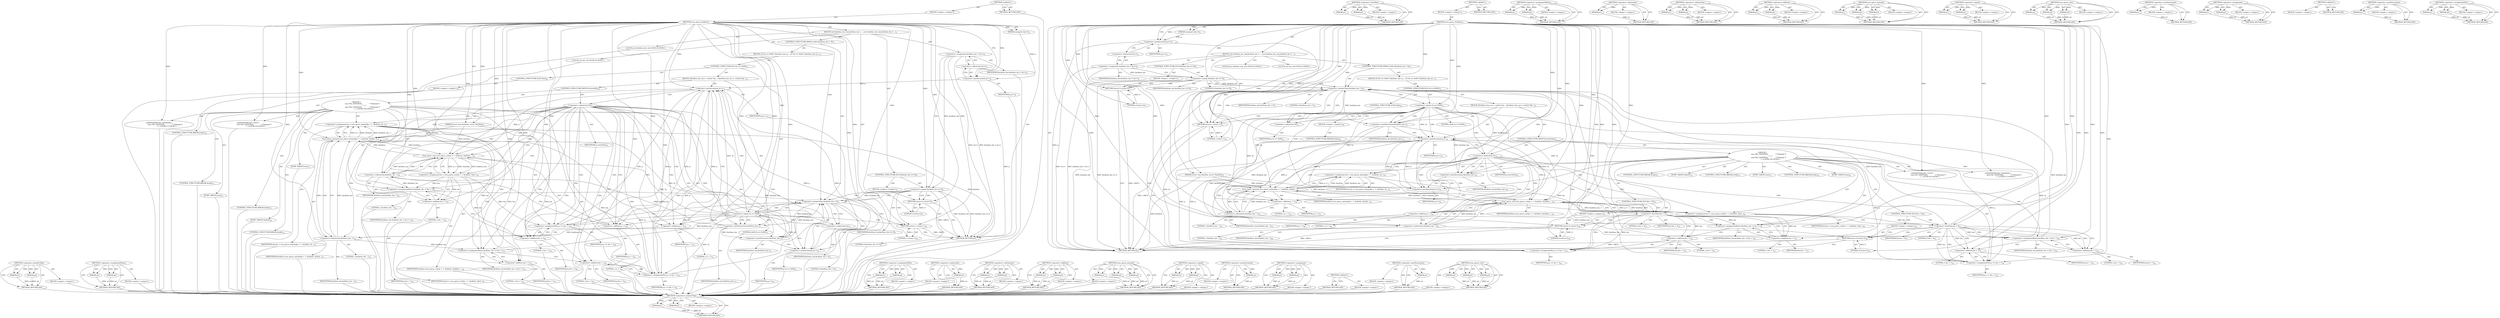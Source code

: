 digraph "&lt;operator&gt;.assignmentPlus" {
vulnerable_141 [label=<(METHOD,&lt;operator&gt;.greaterThan)>];
vulnerable_142 [label=<(PARAM,p1)>];
vulnerable_143 [label=<(PARAM,p2)>];
vulnerable_144 [label=<(BLOCK,&lt;empty&gt;,&lt;empty&gt;)>];
vulnerable_145 [label=<(METHOD_RETURN,ANY)>];
vulnerable_166 [label=<(METHOD,&lt;operator&gt;.assignmentMinus)>];
vulnerable_167 [label=<(PARAM,p1)>];
vulnerable_168 [label=<(PARAM,p2)>];
vulnerable_169 [label=<(BLOCK,&lt;empty&gt;,&lt;empty&gt;)>];
vulnerable_170 [label=<(METHOD_RETURN,ANY)>];
vulnerable_6 [label=<(METHOD,&lt;global&gt;)<SUB>1</SUB>>];
vulnerable_7 [label=<(BLOCK,&lt;empty&gt;,&lt;empty&gt;)<SUB>1</SUB>>];
vulnerable_8 [label=<(METHOD,rose_parse_facilities)<SUB>1</SUB>>];
vulnerable_9 [label=<(PARAM,unsigned char *p)<SUB>1</SUB>>];
vulnerable_10 [label=<(PARAM,struct rose_facilities_struct *facilities)<SUB>2</SUB>>];
vulnerable_11 [label=<(BLOCK,{
	int facilities_len, len;

	facilities_len = ...,{
	int facilities_len, len;

	facilities_len = ...)<SUB>3</SUB>>];
vulnerable_12 [label="<(LOCAL,int facilities_len: int)<SUB>4</SUB>>"];
vulnerable_13 [label="<(LOCAL,int len: int)<SUB>4</SUB>>"];
vulnerable_14 [label=<(&lt;operator&gt;.assignment,facilities_len = *p++)<SUB>6</SUB>>];
vulnerable_15 [label=<(IDENTIFIER,facilities_len,facilities_len = *p++)<SUB>6</SUB>>];
vulnerable_16 [label=<(&lt;operator&gt;.indirection,*p++)<SUB>6</SUB>>];
vulnerable_17 [label=<(&lt;operator&gt;.postIncrement,p++)<SUB>6</SUB>>];
vulnerable_18 [label=<(IDENTIFIER,p,p++)<SUB>6</SUB>>];
vulnerable_19 [label=<(CONTROL_STRUCTURE,IF,if (facilities_len == 0))<SUB>8</SUB>>];
vulnerable_20 [label=<(&lt;operator&gt;.equals,facilities_len == 0)<SUB>8</SUB>>];
vulnerable_21 [label=<(IDENTIFIER,facilities_len,facilities_len == 0)<SUB>8</SUB>>];
vulnerable_22 [label=<(LITERAL,0,facilities_len == 0)<SUB>8</SUB>>];
vulnerable_23 [label=<(BLOCK,&lt;empty&gt;,&lt;empty&gt;)<SUB>9</SUB>>];
vulnerable_24 [label=<(RETURN,return 0;,return 0;)<SUB>9</SUB>>];
vulnerable_25 [label=<(LITERAL,0,return 0;)<SUB>9</SUB>>];
vulnerable_26 [label=<(CONTROL_STRUCTURE,WHILE,while (facilities_len &gt; 0))<SUB>11</SUB>>];
vulnerable_27 [label=<(&lt;operator&gt;.greaterThan,facilities_len &gt; 0)<SUB>11</SUB>>];
vulnerable_28 [label=<(IDENTIFIER,facilities_len,facilities_len &gt; 0)<SUB>11</SUB>>];
vulnerable_29 [label=<(LITERAL,0,facilities_len &gt; 0)<SUB>11</SUB>>];
vulnerable_30 [label=<(BLOCK,{
		if (*p == 0x00) {
			facilities_len--;
			p...,{
		if (*p == 0x00) {
			facilities_len--;
			p...)<SUB>11</SUB>>];
vulnerable_31 [label=<(CONTROL_STRUCTURE,IF,if (*p == 0x00))<SUB>12</SUB>>];
vulnerable_32 [label=<(&lt;operator&gt;.equals,*p == 0x00)<SUB>12</SUB>>];
vulnerable_33 [label=<(&lt;operator&gt;.indirection,*p)<SUB>12</SUB>>];
vulnerable_34 [label=<(IDENTIFIER,p,*p == 0x00)<SUB>12</SUB>>];
vulnerable_35 [label=<(LITERAL,0x00,*p == 0x00)<SUB>12</SUB>>];
vulnerable_36 [label=<(BLOCK,{
			facilities_len--;
			p++;

 			switch (*p)...,{
			facilities_len--;
			p++;

 			switch (*p)...)<SUB>12</SUB>>];
vulnerable_37 [label=<(&lt;operator&gt;.postDecrement,facilities_len--)<SUB>13</SUB>>];
vulnerable_38 [label=<(IDENTIFIER,facilities_len,facilities_len--)<SUB>13</SUB>>];
vulnerable_39 [label=<(&lt;operator&gt;.postIncrement,p++)<SUB>14</SUB>>];
vulnerable_40 [label=<(IDENTIFIER,p,p++)<SUB>14</SUB>>];
vulnerable_41 [label=<(CONTROL_STRUCTURE,SWITCH,switch(*p))<SUB>16</SUB>>];
vulnerable_42 [label=<(&lt;operator&gt;.indirection,*p)<SUB>16</SUB>>];
vulnerable_43 [label=<(IDENTIFIER,p,switch(*p))<SUB>16</SUB>>];
vulnerable_44 [label="<(BLOCK,{
 			case FAC_NATIONAL:		/* National */
 				l...,{
 			case FAC_NATIONAL:		/* National */
 				l...)<SUB>16</SUB>>"];
vulnerable_45 [label=<(JUMP_TARGET,case)<SUB>17</SUB>>];
vulnerable_46 [label="<(IDENTIFIER,FAC_NATIONAL,{
 			case FAC_NATIONAL:		/* National */
 				l...)<SUB>17</SUB>>"];
vulnerable_47 [label=<(&lt;operator&gt;.assignment,len = rose_parse_national(p + 1, facilities, fa...)<SUB>18</SUB>>];
vulnerable_48 [label=<(IDENTIFIER,len,len = rose_parse_national(p + 1, facilities, fa...)<SUB>18</SUB>>];
vulnerable_49 [label=<(rose_parse_national,rose_parse_national(p + 1, facilities, faciliti...)<SUB>18</SUB>>];
vulnerable_50 [label=<(&lt;operator&gt;.addition,p + 1)<SUB>18</SUB>>];
vulnerable_51 [label=<(IDENTIFIER,p,p + 1)<SUB>18</SUB>>];
vulnerable_52 [label=<(LITERAL,1,p + 1)<SUB>18</SUB>>];
vulnerable_53 [label=<(IDENTIFIER,facilities,rose_parse_national(p + 1, facilities, faciliti...)<SUB>18</SUB>>];
vulnerable_54 [label=<(&lt;operator&gt;.subtraction,facilities_len - 1)<SUB>18</SUB>>];
vulnerable_55 [label=<(IDENTIFIER,facilities_len,facilities_len - 1)<SUB>18</SUB>>];
vulnerable_56 [label=<(LITERAL,1,facilities_len - 1)<SUB>18</SUB>>];
vulnerable_57 [label=<(&lt;operator&gt;.assignmentMinus,facilities_len -= len + 1)<SUB>19</SUB>>];
vulnerable_58 [label=<(IDENTIFIER,facilities_len,facilities_len -= len + 1)<SUB>19</SUB>>];
vulnerable_59 [label=<(&lt;operator&gt;.addition,len + 1)<SUB>19</SUB>>];
vulnerable_60 [label=<(IDENTIFIER,len,len + 1)<SUB>19</SUB>>];
vulnerable_61 [label=<(LITERAL,1,len + 1)<SUB>19</SUB>>];
vulnerable_62 [label=<(&lt;operator&gt;.assignmentPlus,p += len + 1)<SUB>20</SUB>>];
vulnerable_63 [label=<(IDENTIFIER,p,p += len + 1)<SUB>20</SUB>>];
vulnerable_64 [label=<(&lt;operator&gt;.addition,len + 1)<SUB>20</SUB>>];
vulnerable_65 [label=<(IDENTIFIER,len,len + 1)<SUB>20</SUB>>];
vulnerable_66 [label=<(LITERAL,1,len + 1)<SUB>20</SUB>>];
vulnerable_67 [label=<(CONTROL_STRUCTURE,BREAK,break;)<SUB>21</SUB>>];
vulnerable_68 [label=<(JUMP_TARGET,case)<SUB>23</SUB>>];
vulnerable_69 [label="<(IDENTIFIER,FAC_CCITT,{
 			case FAC_NATIONAL:		/* National */
 				l...)<SUB>23</SUB>>"];
vulnerable_70 [label=<(&lt;operator&gt;.assignment,len = rose_parse_ccitt(p + 1, facilities, facil...)<SUB>24</SUB>>];
vulnerable_71 [label=<(IDENTIFIER,len,len = rose_parse_ccitt(p + 1, facilities, facil...)<SUB>24</SUB>>];
vulnerable_72 [label=<(rose_parse_ccitt,rose_parse_ccitt(p + 1, facilities, facilities_...)<SUB>24</SUB>>];
vulnerable_73 [label=<(&lt;operator&gt;.addition,p + 1)<SUB>24</SUB>>];
vulnerable_74 [label=<(IDENTIFIER,p,p + 1)<SUB>24</SUB>>];
vulnerable_75 [label=<(LITERAL,1,p + 1)<SUB>24</SUB>>];
vulnerable_76 [label=<(IDENTIFIER,facilities,rose_parse_ccitt(p + 1, facilities, facilities_...)<SUB>24</SUB>>];
vulnerable_77 [label=<(&lt;operator&gt;.subtraction,facilities_len - 1)<SUB>24</SUB>>];
vulnerable_78 [label=<(IDENTIFIER,facilities_len,facilities_len - 1)<SUB>24</SUB>>];
vulnerable_79 [label=<(LITERAL,1,facilities_len - 1)<SUB>24</SUB>>];
vulnerable_80 [label=<(&lt;operator&gt;.assignmentMinus,facilities_len -= len + 1)<SUB>25</SUB>>];
vulnerable_81 [label=<(IDENTIFIER,facilities_len,facilities_len -= len + 1)<SUB>25</SUB>>];
vulnerable_82 [label=<(&lt;operator&gt;.addition,len + 1)<SUB>25</SUB>>];
vulnerable_83 [label=<(IDENTIFIER,len,len + 1)<SUB>25</SUB>>];
vulnerable_84 [label=<(LITERAL,1,len + 1)<SUB>25</SUB>>];
vulnerable_85 [label=<(&lt;operator&gt;.assignmentPlus,p += len + 1)<SUB>26</SUB>>];
vulnerable_86 [label=<(IDENTIFIER,p,p += len + 1)<SUB>26</SUB>>];
vulnerable_87 [label=<(&lt;operator&gt;.addition,len + 1)<SUB>26</SUB>>];
vulnerable_88 [label=<(IDENTIFIER,len,len + 1)<SUB>26</SUB>>];
vulnerable_89 [label=<(LITERAL,1,len + 1)<SUB>26</SUB>>];
vulnerable_90 [label=<(CONTROL_STRUCTURE,BREAK,break;)<SUB>27</SUB>>];
vulnerable_91 [label=<(JUMP_TARGET,default)<SUB>29</SUB>>];
vulnerable_92 [label=<(&lt;operator&gt;.postDecrement,facilities_len--)<SUB>31</SUB>>];
vulnerable_93 [label=<(IDENTIFIER,facilities_len,facilities_len--)<SUB>31</SUB>>];
vulnerable_94 [label=<(&lt;operator&gt;.postIncrement,p++)<SUB>32</SUB>>];
vulnerable_95 [label=<(IDENTIFIER,p,p++)<SUB>32</SUB>>];
vulnerable_96 [label=<(CONTROL_STRUCTURE,BREAK,break;)<SUB>33</SUB>>];
vulnerable_97 [label=<(CONTROL_STRUCTURE,ELSE,else)<SUB>36</SUB>>];
vulnerable_98 [label=<(BLOCK,&lt;empty&gt;,&lt;empty&gt;)<SUB>36</SUB>>];
vulnerable_99 [label=<(CONTROL_STRUCTURE,BREAK,break;)<SUB>36</SUB>>];
vulnerable_100 [label=<(RETURN,return 1;,return 1;)<SUB>39</SUB>>];
vulnerable_101 [label=<(LITERAL,1,return 1;)<SUB>39</SUB>>];
vulnerable_102 [label=<(METHOD_RETURN,int)<SUB>1</SUB>>];
vulnerable_104 [label=<(METHOD_RETURN,ANY)<SUB>1</SUB>>];
vulnerable_171 [label=<(METHOD,&lt;operator&gt;.assignmentPlus)>];
vulnerable_172 [label=<(PARAM,p1)>];
vulnerable_173 [label=<(PARAM,p2)>];
vulnerable_174 [label=<(BLOCK,&lt;empty&gt;,&lt;empty&gt;)>];
vulnerable_175 [label=<(METHOD_RETURN,ANY)>];
vulnerable_128 [label=<(METHOD,&lt;operator&gt;.indirection)>];
vulnerable_129 [label=<(PARAM,p1)>];
vulnerable_130 [label=<(BLOCK,&lt;empty&gt;,&lt;empty&gt;)>];
vulnerable_131 [label=<(METHOD_RETURN,ANY)>];
vulnerable_161 [label=<(METHOD,&lt;operator&gt;.subtraction)>];
vulnerable_162 [label=<(PARAM,p1)>];
vulnerable_163 [label=<(PARAM,p2)>];
vulnerable_164 [label=<(BLOCK,&lt;empty&gt;,&lt;empty&gt;)>];
vulnerable_165 [label=<(METHOD_RETURN,ANY)>];
vulnerable_156 [label=<(METHOD,&lt;operator&gt;.addition)>];
vulnerable_157 [label=<(PARAM,p1)>];
vulnerable_158 [label=<(PARAM,p2)>];
vulnerable_159 [label=<(BLOCK,&lt;empty&gt;,&lt;empty&gt;)>];
vulnerable_160 [label=<(METHOD_RETURN,ANY)>];
vulnerable_150 [label=<(METHOD,rose_parse_national)>];
vulnerable_151 [label=<(PARAM,p1)>];
vulnerable_152 [label=<(PARAM,p2)>];
vulnerable_153 [label=<(PARAM,p3)>];
vulnerable_154 [label=<(BLOCK,&lt;empty&gt;,&lt;empty&gt;)>];
vulnerable_155 [label=<(METHOD_RETURN,ANY)>];
vulnerable_136 [label=<(METHOD,&lt;operator&gt;.equals)>];
vulnerable_137 [label=<(PARAM,p1)>];
vulnerable_138 [label=<(PARAM,p2)>];
vulnerable_139 [label=<(BLOCK,&lt;empty&gt;,&lt;empty&gt;)>];
vulnerable_140 [label=<(METHOD_RETURN,ANY)>];
vulnerable_132 [label=<(METHOD,&lt;operator&gt;.postIncrement)>];
vulnerable_133 [label=<(PARAM,p1)>];
vulnerable_134 [label=<(BLOCK,&lt;empty&gt;,&lt;empty&gt;)>];
vulnerable_135 [label=<(METHOD_RETURN,ANY)>];
vulnerable_123 [label=<(METHOD,&lt;operator&gt;.assignment)>];
vulnerable_124 [label=<(PARAM,p1)>];
vulnerable_125 [label=<(PARAM,p2)>];
vulnerable_126 [label=<(BLOCK,&lt;empty&gt;,&lt;empty&gt;)>];
vulnerable_127 [label=<(METHOD_RETURN,ANY)>];
vulnerable_117 [label=<(METHOD,&lt;global&gt;)<SUB>1</SUB>>];
vulnerable_118 [label=<(BLOCK,&lt;empty&gt;,&lt;empty&gt;)>];
vulnerable_119 [label=<(METHOD_RETURN,ANY)>];
vulnerable_146 [label=<(METHOD,&lt;operator&gt;.postDecrement)>];
vulnerable_147 [label=<(PARAM,p1)>];
vulnerable_148 [label=<(BLOCK,&lt;empty&gt;,&lt;empty&gt;)>];
vulnerable_149 [label=<(METHOD_RETURN,ANY)>];
vulnerable_176 [label=<(METHOD,rose_parse_ccitt)>];
vulnerable_177 [label=<(PARAM,p1)>];
vulnerable_178 [label=<(PARAM,p2)>];
vulnerable_179 [label=<(PARAM,p3)>];
vulnerable_180 [label=<(BLOCK,&lt;empty&gt;,&lt;empty&gt;)>];
vulnerable_181 [label=<(METHOD_RETURN,ANY)>];
fixed_155 [label=<(METHOD,&lt;operator&gt;.greaterThan)>];
fixed_156 [label=<(PARAM,p1)>];
fixed_157 [label=<(PARAM,p2)>];
fixed_158 [label=<(BLOCK,&lt;empty&gt;,&lt;empty&gt;)>];
fixed_159 [label=<(METHOD_RETURN,ANY)>];
fixed_180 [label=<(METHOD,&lt;operator&gt;.lessThan)>];
fixed_181 [label=<(PARAM,p1)>];
fixed_182 [label=<(PARAM,p2)>];
fixed_183 [label=<(BLOCK,&lt;empty&gt;,&lt;empty&gt;)>];
fixed_184 [label=<(METHOD_RETURN,ANY)>];
fixed_6 [label=<(METHOD,&lt;global&gt;)<SUB>1</SUB>>];
fixed_7 [label=<(BLOCK,&lt;empty&gt;,&lt;empty&gt;)<SUB>1</SUB>>];
fixed_8 [label=<(METHOD,rose_parse_facilities)<SUB>1</SUB>>];
fixed_9 [label=<(PARAM,unsigned char *p)<SUB>1</SUB>>];
fixed_10 [label=<(PARAM,struct rose_facilities_struct *facilities)<SUB>2</SUB>>];
fixed_11 [label=<(BLOCK,{
	int facilities_len, len;

	facilities_len = ...,{
	int facilities_len, len;

	facilities_len = ...)<SUB>3</SUB>>];
fixed_12 [label="<(LOCAL,int facilities_len: int)<SUB>4</SUB>>"];
fixed_13 [label="<(LOCAL,int len: int)<SUB>4</SUB>>"];
fixed_14 [label=<(&lt;operator&gt;.assignment,facilities_len = *p++)<SUB>6</SUB>>];
fixed_15 [label=<(IDENTIFIER,facilities_len,facilities_len = *p++)<SUB>6</SUB>>];
fixed_16 [label=<(&lt;operator&gt;.indirection,*p++)<SUB>6</SUB>>];
fixed_17 [label=<(&lt;operator&gt;.postIncrement,p++)<SUB>6</SUB>>];
fixed_18 [label=<(IDENTIFIER,p,p++)<SUB>6</SUB>>];
fixed_19 [label=<(CONTROL_STRUCTURE,IF,if (facilities_len == 0))<SUB>8</SUB>>];
fixed_20 [label=<(&lt;operator&gt;.equals,facilities_len == 0)<SUB>8</SUB>>];
fixed_21 [label=<(IDENTIFIER,facilities_len,facilities_len == 0)<SUB>8</SUB>>];
fixed_22 [label=<(LITERAL,0,facilities_len == 0)<SUB>8</SUB>>];
fixed_23 [label=<(BLOCK,&lt;empty&gt;,&lt;empty&gt;)<SUB>9</SUB>>];
fixed_24 [label=<(RETURN,return 0;,return 0;)<SUB>9</SUB>>];
fixed_25 [label=<(LITERAL,0,return 0;)<SUB>9</SUB>>];
fixed_26 [label=<(CONTROL_STRUCTURE,WHILE,while (facilities_len &gt; 0))<SUB>11</SUB>>];
fixed_27 [label=<(&lt;operator&gt;.greaterThan,facilities_len &gt; 0)<SUB>11</SUB>>];
fixed_28 [label=<(IDENTIFIER,facilities_len,facilities_len &gt; 0)<SUB>11</SUB>>];
fixed_29 [label=<(LITERAL,0,facilities_len &gt; 0)<SUB>11</SUB>>];
fixed_30 [label=<(BLOCK,{
		if (*p == 0x00) {
			facilities_len--;
			p...,{
		if (*p == 0x00) {
			facilities_len--;
			p...)<SUB>11</SUB>>];
fixed_31 [label=<(CONTROL_STRUCTURE,IF,if (*p == 0x00))<SUB>12</SUB>>];
fixed_32 [label=<(&lt;operator&gt;.equals,*p == 0x00)<SUB>12</SUB>>];
fixed_33 [label=<(&lt;operator&gt;.indirection,*p)<SUB>12</SUB>>];
fixed_34 [label=<(IDENTIFIER,p,*p == 0x00)<SUB>12</SUB>>];
fixed_35 [label=<(LITERAL,0x00,*p == 0x00)<SUB>12</SUB>>];
fixed_36 [label=<(BLOCK,{
			facilities_len--;
			p++;

 			switch (*p)...,{
			facilities_len--;
			p++;

 			switch (*p)...)<SUB>12</SUB>>];
fixed_37 [label=<(&lt;operator&gt;.postDecrement,facilities_len--)<SUB>13</SUB>>];
fixed_38 [label=<(IDENTIFIER,facilities_len,facilities_len--)<SUB>13</SUB>>];
fixed_39 [label=<(&lt;operator&gt;.postIncrement,p++)<SUB>14</SUB>>];
fixed_40 [label=<(IDENTIFIER,p,p++)<SUB>14</SUB>>];
fixed_41 [label=<(CONTROL_STRUCTURE,SWITCH,switch(*p))<SUB>16</SUB>>];
fixed_42 [label=<(&lt;operator&gt;.indirection,*p)<SUB>16</SUB>>];
fixed_43 [label=<(IDENTIFIER,p,switch(*p))<SUB>16</SUB>>];
fixed_44 [label="<(BLOCK,{
 			case FAC_NATIONAL:		/* National */
 				l...,{
 			case FAC_NATIONAL:		/* National */
 				l...)<SUB>16</SUB>>"];
fixed_45 [label=<(JUMP_TARGET,case)<SUB>17</SUB>>];
fixed_46 [label="<(IDENTIFIER,FAC_NATIONAL,{
 			case FAC_NATIONAL:		/* National */
 				l...)<SUB>17</SUB>>"];
fixed_47 [label=<(&lt;operator&gt;.assignment,len = rose_parse_national(p + 1, facilities, fa...)<SUB>18</SUB>>];
fixed_48 [label=<(IDENTIFIER,len,len = rose_parse_national(p + 1, facilities, fa...)<SUB>18</SUB>>];
fixed_49 [label=<(rose_parse_national,rose_parse_national(p + 1, facilities, faciliti...)<SUB>18</SUB>>];
fixed_50 [label=<(&lt;operator&gt;.addition,p + 1)<SUB>18</SUB>>];
fixed_51 [label=<(IDENTIFIER,p,p + 1)<SUB>18</SUB>>];
fixed_52 [label=<(LITERAL,1,p + 1)<SUB>18</SUB>>];
fixed_53 [label=<(IDENTIFIER,facilities,rose_parse_national(p + 1, facilities, faciliti...)<SUB>18</SUB>>];
fixed_54 [label=<(&lt;operator&gt;.subtraction,facilities_len - 1)<SUB>18</SUB>>];
fixed_55 [label=<(IDENTIFIER,facilities_len,facilities_len - 1)<SUB>18</SUB>>];
fixed_56 [label=<(LITERAL,1,facilities_len - 1)<SUB>18</SUB>>];
fixed_57 [label=<(CONTROL_STRUCTURE,IF,if (len &lt; 0))<SUB>19</SUB>>];
fixed_58 [label=<(&lt;operator&gt;.lessThan,len &lt; 0)<SUB>19</SUB>>];
fixed_59 [label=<(IDENTIFIER,len,len &lt; 0)<SUB>19</SUB>>];
fixed_60 [label=<(LITERAL,0,len &lt; 0)<SUB>19</SUB>>];
fixed_61 [label=<(BLOCK,&lt;empty&gt;,&lt;empty&gt;)<SUB>20</SUB>>];
fixed_62 [label=<(RETURN,return 0;,return 0;)<SUB>20</SUB>>];
fixed_63 [label=<(LITERAL,0,return 0;)<SUB>20</SUB>>];
fixed_64 [label=<(&lt;operator&gt;.assignmentMinus,facilities_len -= len + 1)<SUB>21</SUB>>];
fixed_65 [label=<(IDENTIFIER,facilities_len,facilities_len -= len + 1)<SUB>21</SUB>>];
fixed_66 [label=<(&lt;operator&gt;.addition,len + 1)<SUB>21</SUB>>];
fixed_67 [label=<(IDENTIFIER,len,len + 1)<SUB>21</SUB>>];
fixed_68 [label=<(LITERAL,1,len + 1)<SUB>21</SUB>>];
fixed_69 [label=<(&lt;operator&gt;.assignmentPlus,p += len + 1)<SUB>22</SUB>>];
fixed_70 [label=<(IDENTIFIER,p,p += len + 1)<SUB>22</SUB>>];
fixed_71 [label=<(&lt;operator&gt;.addition,len + 1)<SUB>22</SUB>>];
fixed_72 [label=<(IDENTIFIER,len,len + 1)<SUB>22</SUB>>];
fixed_73 [label=<(LITERAL,1,len + 1)<SUB>22</SUB>>];
fixed_74 [label=<(CONTROL_STRUCTURE,BREAK,break;)<SUB>23</SUB>>];
fixed_75 [label=<(JUMP_TARGET,case)<SUB>25</SUB>>];
fixed_76 [label="<(IDENTIFIER,FAC_CCITT,{
 			case FAC_NATIONAL:		/* National */
 				l...)<SUB>25</SUB>>"];
fixed_77 [label=<(&lt;operator&gt;.assignment,len = rose_parse_ccitt(p + 1, facilities, facil...)<SUB>26</SUB>>];
fixed_78 [label=<(IDENTIFIER,len,len = rose_parse_ccitt(p + 1, facilities, facil...)<SUB>26</SUB>>];
fixed_79 [label=<(rose_parse_ccitt,rose_parse_ccitt(p + 1, facilities, facilities_...)<SUB>26</SUB>>];
fixed_80 [label=<(&lt;operator&gt;.addition,p + 1)<SUB>26</SUB>>];
fixed_81 [label=<(IDENTIFIER,p,p + 1)<SUB>26</SUB>>];
fixed_82 [label=<(LITERAL,1,p + 1)<SUB>26</SUB>>];
fixed_83 [label=<(IDENTIFIER,facilities,rose_parse_ccitt(p + 1, facilities, facilities_...)<SUB>26</SUB>>];
fixed_84 [label=<(&lt;operator&gt;.subtraction,facilities_len - 1)<SUB>26</SUB>>];
fixed_85 [label=<(IDENTIFIER,facilities_len,facilities_len - 1)<SUB>26</SUB>>];
fixed_86 [label=<(LITERAL,1,facilities_len - 1)<SUB>26</SUB>>];
fixed_87 [label=<(CONTROL_STRUCTURE,IF,if (len &lt; 0))<SUB>27</SUB>>];
fixed_88 [label=<(&lt;operator&gt;.lessThan,len &lt; 0)<SUB>27</SUB>>];
fixed_89 [label=<(IDENTIFIER,len,len &lt; 0)<SUB>27</SUB>>];
fixed_90 [label=<(LITERAL,0,len &lt; 0)<SUB>27</SUB>>];
fixed_91 [label=<(BLOCK,&lt;empty&gt;,&lt;empty&gt;)<SUB>28</SUB>>];
fixed_92 [label=<(RETURN,return 0;,return 0;)<SUB>28</SUB>>];
fixed_93 [label=<(LITERAL,0,return 0;)<SUB>28</SUB>>];
fixed_94 [label=<(&lt;operator&gt;.assignmentMinus,facilities_len -= len + 1)<SUB>29</SUB>>];
fixed_95 [label=<(IDENTIFIER,facilities_len,facilities_len -= len + 1)<SUB>29</SUB>>];
fixed_96 [label=<(&lt;operator&gt;.addition,len + 1)<SUB>29</SUB>>];
fixed_97 [label=<(IDENTIFIER,len,len + 1)<SUB>29</SUB>>];
fixed_98 [label=<(LITERAL,1,len + 1)<SUB>29</SUB>>];
fixed_99 [label=<(&lt;operator&gt;.assignmentPlus,p += len + 1)<SUB>30</SUB>>];
fixed_100 [label=<(IDENTIFIER,p,p += len + 1)<SUB>30</SUB>>];
fixed_101 [label=<(&lt;operator&gt;.addition,len + 1)<SUB>30</SUB>>];
fixed_102 [label=<(IDENTIFIER,len,len + 1)<SUB>30</SUB>>];
fixed_103 [label=<(LITERAL,1,len + 1)<SUB>30</SUB>>];
fixed_104 [label=<(CONTROL_STRUCTURE,BREAK,break;)<SUB>31</SUB>>];
fixed_105 [label=<(JUMP_TARGET,default)<SUB>33</SUB>>];
fixed_106 [label=<(&lt;operator&gt;.postDecrement,facilities_len--)<SUB>35</SUB>>];
fixed_107 [label=<(IDENTIFIER,facilities_len,facilities_len--)<SUB>35</SUB>>];
fixed_108 [label=<(&lt;operator&gt;.postIncrement,p++)<SUB>36</SUB>>];
fixed_109 [label=<(IDENTIFIER,p,p++)<SUB>36</SUB>>];
fixed_110 [label=<(CONTROL_STRUCTURE,BREAK,break;)<SUB>37</SUB>>];
fixed_111 [label=<(CONTROL_STRUCTURE,ELSE,else)<SUB>40</SUB>>];
fixed_112 [label=<(BLOCK,&lt;empty&gt;,&lt;empty&gt;)<SUB>40</SUB>>];
fixed_113 [label=<(CONTROL_STRUCTURE,BREAK,break;)<SUB>40</SUB>>];
fixed_114 [label=<(RETURN,return 1;,return 1;)<SUB>43</SUB>>];
fixed_115 [label=<(LITERAL,1,return 1;)<SUB>43</SUB>>];
fixed_116 [label=<(METHOD_RETURN,int)<SUB>1</SUB>>];
fixed_118 [label=<(METHOD_RETURN,ANY)<SUB>1</SUB>>];
fixed_185 [label=<(METHOD,&lt;operator&gt;.assignmentMinus)>];
fixed_186 [label=<(PARAM,p1)>];
fixed_187 [label=<(PARAM,p2)>];
fixed_188 [label=<(BLOCK,&lt;empty&gt;,&lt;empty&gt;)>];
fixed_189 [label=<(METHOD_RETURN,ANY)>];
fixed_142 [label=<(METHOD,&lt;operator&gt;.indirection)>];
fixed_143 [label=<(PARAM,p1)>];
fixed_144 [label=<(BLOCK,&lt;empty&gt;,&lt;empty&gt;)>];
fixed_145 [label=<(METHOD_RETURN,ANY)>];
fixed_175 [label=<(METHOD,&lt;operator&gt;.subtraction)>];
fixed_176 [label=<(PARAM,p1)>];
fixed_177 [label=<(PARAM,p2)>];
fixed_178 [label=<(BLOCK,&lt;empty&gt;,&lt;empty&gt;)>];
fixed_179 [label=<(METHOD_RETURN,ANY)>];
fixed_170 [label=<(METHOD,&lt;operator&gt;.addition)>];
fixed_171 [label=<(PARAM,p1)>];
fixed_172 [label=<(PARAM,p2)>];
fixed_173 [label=<(BLOCK,&lt;empty&gt;,&lt;empty&gt;)>];
fixed_174 [label=<(METHOD_RETURN,ANY)>];
fixed_164 [label=<(METHOD,rose_parse_national)>];
fixed_165 [label=<(PARAM,p1)>];
fixed_166 [label=<(PARAM,p2)>];
fixed_167 [label=<(PARAM,p3)>];
fixed_168 [label=<(BLOCK,&lt;empty&gt;,&lt;empty&gt;)>];
fixed_169 [label=<(METHOD_RETURN,ANY)>];
fixed_150 [label=<(METHOD,&lt;operator&gt;.equals)>];
fixed_151 [label=<(PARAM,p1)>];
fixed_152 [label=<(PARAM,p2)>];
fixed_153 [label=<(BLOCK,&lt;empty&gt;,&lt;empty&gt;)>];
fixed_154 [label=<(METHOD_RETURN,ANY)>];
fixed_195 [label=<(METHOD,rose_parse_ccitt)>];
fixed_196 [label=<(PARAM,p1)>];
fixed_197 [label=<(PARAM,p2)>];
fixed_198 [label=<(PARAM,p3)>];
fixed_199 [label=<(BLOCK,&lt;empty&gt;,&lt;empty&gt;)>];
fixed_200 [label=<(METHOD_RETURN,ANY)>];
fixed_146 [label=<(METHOD,&lt;operator&gt;.postIncrement)>];
fixed_147 [label=<(PARAM,p1)>];
fixed_148 [label=<(BLOCK,&lt;empty&gt;,&lt;empty&gt;)>];
fixed_149 [label=<(METHOD_RETURN,ANY)>];
fixed_137 [label=<(METHOD,&lt;operator&gt;.assignment)>];
fixed_138 [label=<(PARAM,p1)>];
fixed_139 [label=<(PARAM,p2)>];
fixed_140 [label=<(BLOCK,&lt;empty&gt;,&lt;empty&gt;)>];
fixed_141 [label=<(METHOD_RETURN,ANY)>];
fixed_131 [label=<(METHOD,&lt;global&gt;)<SUB>1</SUB>>];
fixed_132 [label=<(BLOCK,&lt;empty&gt;,&lt;empty&gt;)>];
fixed_133 [label=<(METHOD_RETURN,ANY)>];
fixed_160 [label=<(METHOD,&lt;operator&gt;.postDecrement)>];
fixed_161 [label=<(PARAM,p1)>];
fixed_162 [label=<(BLOCK,&lt;empty&gt;,&lt;empty&gt;)>];
fixed_163 [label=<(METHOD_RETURN,ANY)>];
fixed_190 [label=<(METHOD,&lt;operator&gt;.assignmentPlus)>];
fixed_191 [label=<(PARAM,p1)>];
fixed_192 [label=<(PARAM,p2)>];
fixed_193 [label=<(BLOCK,&lt;empty&gt;,&lt;empty&gt;)>];
fixed_194 [label=<(METHOD_RETURN,ANY)>];
vulnerable_141 -> vulnerable_142  [key=0, label="AST: "];
vulnerable_141 -> vulnerable_142  [key=1, label="DDG: "];
vulnerable_141 -> vulnerable_144  [key=0, label="AST: "];
vulnerable_141 -> vulnerable_143  [key=0, label="AST: "];
vulnerable_141 -> vulnerable_143  [key=1, label="DDG: "];
vulnerable_141 -> vulnerable_145  [key=0, label="AST: "];
vulnerable_141 -> vulnerable_145  [key=1, label="CFG: "];
vulnerable_142 -> vulnerable_145  [key=0, label="DDG: p1"];
vulnerable_143 -> vulnerable_145  [key=0, label="DDG: p2"];
vulnerable_144 -> fixed_155  [key=0];
vulnerable_145 -> fixed_155  [key=0];
vulnerable_166 -> vulnerable_167  [key=0, label="AST: "];
vulnerable_166 -> vulnerable_167  [key=1, label="DDG: "];
vulnerable_166 -> vulnerable_169  [key=0, label="AST: "];
vulnerable_166 -> vulnerable_168  [key=0, label="AST: "];
vulnerable_166 -> vulnerable_168  [key=1, label="DDG: "];
vulnerable_166 -> vulnerable_170  [key=0, label="AST: "];
vulnerable_166 -> vulnerable_170  [key=1, label="CFG: "];
vulnerable_167 -> vulnerable_170  [key=0, label="DDG: p1"];
vulnerable_168 -> vulnerable_170  [key=0, label="DDG: p2"];
vulnerable_169 -> fixed_155  [key=0];
vulnerable_170 -> fixed_155  [key=0];
vulnerable_6 -> vulnerable_7  [key=0, label="AST: "];
vulnerable_6 -> vulnerable_104  [key=0, label="AST: "];
vulnerable_6 -> vulnerable_104  [key=1, label="CFG: "];
vulnerable_7 -> vulnerable_8  [key=0, label="AST: "];
vulnerable_8 -> vulnerable_9  [key=0, label="AST: "];
vulnerable_8 -> vulnerable_9  [key=1, label="DDG: "];
vulnerable_8 -> vulnerable_10  [key=0, label="AST: "];
vulnerable_8 -> vulnerable_10  [key=1, label="DDG: "];
vulnerable_8 -> vulnerable_11  [key=0, label="AST: "];
vulnerable_8 -> vulnerable_102  [key=0, label="AST: "];
vulnerable_8 -> vulnerable_17  [key=0, label="CFG: "];
vulnerable_8 -> vulnerable_17  [key=1, label="DDG: "];
vulnerable_8 -> vulnerable_100  [key=0, label="DDG: "];
vulnerable_8 -> vulnerable_101  [key=0, label="DDG: "];
vulnerable_8 -> vulnerable_20  [key=0, label="DDG: "];
vulnerable_8 -> vulnerable_24  [key=0, label="DDG: "];
vulnerable_8 -> vulnerable_27  [key=0, label="DDG: "];
vulnerable_8 -> vulnerable_25  [key=0, label="DDG: "];
vulnerable_8 -> vulnerable_32  [key=0, label="DDG: "];
vulnerable_8 -> vulnerable_37  [key=0, label="DDG: "];
vulnerable_8 -> vulnerable_39  [key=0, label="DDG: "];
vulnerable_8 -> vulnerable_46  [key=0, label="DDG: "];
vulnerable_8 -> vulnerable_57  [key=0, label="DDG: "];
vulnerable_8 -> vulnerable_62  [key=0, label="DDG: "];
vulnerable_8 -> vulnerable_69  [key=0, label="DDG: "];
vulnerable_8 -> vulnerable_80  [key=0, label="DDG: "];
vulnerable_8 -> vulnerable_85  [key=0, label="DDG: "];
vulnerable_8 -> vulnerable_92  [key=0, label="DDG: "];
vulnerable_8 -> vulnerable_94  [key=0, label="DDG: "];
vulnerable_8 -> vulnerable_49  [key=0, label="DDG: "];
vulnerable_8 -> vulnerable_59  [key=0, label="DDG: "];
vulnerable_8 -> vulnerable_64  [key=0, label="DDG: "];
vulnerable_8 -> vulnerable_72  [key=0, label="DDG: "];
vulnerable_8 -> vulnerable_82  [key=0, label="DDG: "];
vulnerable_8 -> vulnerable_87  [key=0, label="DDG: "];
vulnerable_8 -> vulnerable_50  [key=0, label="DDG: "];
vulnerable_8 -> vulnerable_54  [key=0, label="DDG: "];
vulnerable_8 -> vulnerable_73  [key=0, label="DDG: "];
vulnerable_8 -> vulnerable_77  [key=0, label="DDG: "];
vulnerable_9 -> vulnerable_17  [key=0, label="DDG: p"];
vulnerable_10 -> vulnerable_102  [key=0, label="DDG: facilities"];
vulnerable_10 -> vulnerable_49  [key=0, label="DDG: facilities"];
vulnerable_10 -> vulnerable_72  [key=0, label="DDG: facilities"];
vulnerable_11 -> vulnerable_12  [key=0, label="AST: "];
vulnerable_11 -> vulnerable_13  [key=0, label="AST: "];
vulnerable_11 -> vulnerable_14  [key=0, label="AST: "];
vulnerable_11 -> vulnerable_19  [key=0, label="AST: "];
vulnerable_11 -> vulnerable_26  [key=0, label="AST: "];
vulnerable_11 -> vulnerable_100  [key=0, label="AST: "];
vulnerable_12 -> fixed_155  [key=0];
vulnerable_13 -> fixed_155  [key=0];
vulnerable_14 -> vulnerable_15  [key=0, label="AST: "];
vulnerable_14 -> vulnerable_16  [key=0, label="AST: "];
vulnerable_14 -> vulnerable_20  [key=0, label="CFG: "];
vulnerable_14 -> vulnerable_20  [key=1, label="DDG: facilities_len"];
vulnerable_14 -> vulnerable_102  [key=0, label="DDG: *p++"];
vulnerable_14 -> vulnerable_102  [key=1, label="DDG: facilities_len = *p++"];
vulnerable_15 -> fixed_155  [key=0];
vulnerable_16 -> vulnerable_17  [key=0, label="AST: "];
vulnerable_16 -> vulnerable_14  [key=0, label="CFG: "];
vulnerable_17 -> vulnerable_18  [key=0, label="AST: "];
vulnerable_17 -> vulnerable_16  [key=0, label="CFG: "];
vulnerable_17 -> vulnerable_102  [key=0, label="DDG: p"];
vulnerable_17 -> vulnerable_39  [key=0, label="DDG: p"];
vulnerable_18 -> fixed_155  [key=0];
vulnerable_19 -> vulnerable_20  [key=0, label="AST: "];
vulnerable_19 -> vulnerable_23  [key=0, label="AST: "];
vulnerable_20 -> vulnerable_21  [key=0, label="AST: "];
vulnerable_20 -> vulnerable_22  [key=0, label="AST: "];
vulnerable_20 -> vulnerable_24  [key=0, label="CFG: "];
vulnerable_20 -> vulnerable_24  [key=1, label="CDG: "];
vulnerable_20 -> vulnerable_27  [key=0, label="CFG: "];
vulnerable_20 -> vulnerable_27  [key=1, label="DDG: facilities_len"];
vulnerable_20 -> vulnerable_27  [key=2, label="CDG: "];
vulnerable_20 -> vulnerable_102  [key=0, label="DDG: facilities_len"];
vulnerable_20 -> vulnerable_102  [key=1, label="DDG: facilities_len == 0"];
vulnerable_20 -> vulnerable_100  [key=0, label="CDG: "];
vulnerable_21 -> fixed_155  [key=0];
vulnerable_22 -> fixed_155  [key=0];
vulnerable_23 -> vulnerable_24  [key=0, label="AST: "];
vulnerable_24 -> vulnerable_25  [key=0, label="AST: "];
vulnerable_24 -> vulnerable_102  [key=0, label="CFG: "];
vulnerable_24 -> vulnerable_102  [key=1, label="DDG: &lt;RET&gt;"];
vulnerable_25 -> vulnerable_24  [key=0, label="DDG: 0"];
vulnerable_26 -> vulnerable_27  [key=0, label="AST: "];
vulnerable_26 -> vulnerable_30  [key=0, label="AST: "];
vulnerable_27 -> vulnerable_28  [key=0, label="AST: "];
vulnerable_27 -> vulnerable_29  [key=0, label="AST: "];
vulnerable_27 -> vulnerable_33  [key=0, label="CFG: "];
vulnerable_27 -> vulnerable_33  [key=1, label="CDG: "];
vulnerable_27 -> vulnerable_100  [key=0, label="CFG: "];
vulnerable_27 -> vulnerable_37  [key=0, label="DDG: facilities_len"];
vulnerable_27 -> vulnerable_32  [key=0, label="CDG: "];
vulnerable_28 -> fixed_155  [key=0];
vulnerable_29 -> fixed_155  [key=0];
vulnerable_30 -> vulnerable_31  [key=0, label="AST: "];
vulnerable_31 -> vulnerable_32  [key=0, label="AST: "];
vulnerable_31 -> vulnerable_36  [key=0, label="AST: "];
vulnerable_31 -> vulnerable_97  [key=0, label="AST: "];
vulnerable_32 -> vulnerable_33  [key=0, label="AST: "];
vulnerable_32 -> vulnerable_35  [key=0, label="AST: "];
vulnerable_32 -> vulnerable_37  [key=0, label="CFG: "];
vulnerable_32 -> vulnerable_37  [key=1, label="CDG: "];
vulnerable_32 -> vulnerable_100  [key=0, label="CFG: "];
vulnerable_32 -> vulnerable_39  [key=0, label="DDG: *p"];
vulnerable_32 -> vulnerable_39  [key=1, label="CDG: "];
vulnerable_32 -> vulnerable_62  [key=0, label="DDG: *p"];
vulnerable_32 -> vulnerable_85  [key=0, label="DDG: *p"];
vulnerable_32 -> vulnerable_94  [key=0, label="DDG: *p"];
vulnerable_32 -> vulnerable_49  [key=0, label="DDG: *p"];
vulnerable_32 -> vulnerable_72  [key=0, label="DDG: *p"];
vulnerable_32 -> vulnerable_50  [key=0, label="DDG: *p"];
vulnerable_32 -> vulnerable_73  [key=0, label="DDG: *p"];
vulnerable_32 -> vulnerable_42  [key=0, label="CDG: "];
vulnerable_32 -> vulnerable_27  [key=0, label="CDG: "];
vulnerable_33 -> vulnerable_34  [key=0, label="AST: "];
vulnerable_33 -> vulnerable_32  [key=0, label="CFG: "];
vulnerable_34 -> fixed_155  [key=0];
vulnerable_35 -> fixed_155  [key=0];
vulnerable_36 -> vulnerable_37  [key=0, label="AST: "];
vulnerable_36 -> vulnerable_39  [key=0, label="AST: "];
vulnerable_36 -> vulnerable_41  [key=0, label="AST: "];
vulnerable_37 -> vulnerable_38  [key=0, label="AST: "];
vulnerable_37 -> vulnerable_39  [key=0, label="CFG: "];
vulnerable_37 -> vulnerable_92  [key=0, label="DDG: facilities_len"];
vulnerable_37 -> vulnerable_54  [key=0, label="DDG: facilities_len"];
vulnerable_37 -> vulnerable_77  [key=0, label="DDG: facilities_len"];
vulnerable_38 -> fixed_155  [key=0];
vulnerable_39 -> vulnerable_40  [key=0, label="AST: "];
vulnerable_39 -> vulnerable_42  [key=0, label="CFG: "];
vulnerable_39 -> vulnerable_62  [key=0, label="DDG: p"];
vulnerable_39 -> vulnerable_85  [key=0, label="DDG: p"];
vulnerable_39 -> vulnerable_94  [key=0, label="DDG: p"];
vulnerable_39 -> vulnerable_49  [key=0, label="DDG: p"];
vulnerable_39 -> vulnerable_72  [key=0, label="DDG: p"];
vulnerable_39 -> vulnerable_50  [key=0, label="DDG: p"];
vulnerable_39 -> vulnerable_73  [key=0, label="DDG: p"];
vulnerable_40 -> fixed_155  [key=0];
vulnerable_41 -> vulnerable_42  [key=0, label="AST: "];
vulnerable_41 -> vulnerable_44  [key=0, label="AST: "];
vulnerable_42 -> vulnerable_43  [key=0, label="AST: "];
vulnerable_42 -> vulnerable_50  [key=0, label="CFG: "];
vulnerable_42 -> vulnerable_50  [key=1, label="CDG: "];
vulnerable_42 -> vulnerable_73  [key=0, label="CFG: "];
vulnerable_42 -> vulnerable_73  [key=1, label="CDG: "];
vulnerable_42 -> vulnerable_92  [key=0, label="CFG: "];
vulnerable_42 -> vulnerable_92  [key=1, label="CDG: "];
vulnerable_42 -> vulnerable_47  [key=0, label="CDG: "];
vulnerable_42 -> vulnerable_94  [key=0, label="CDG: "];
vulnerable_42 -> vulnerable_49  [key=0, label="CDG: "];
vulnerable_42 -> vulnerable_77  [key=0, label="CDG: "];
vulnerable_42 -> vulnerable_64  [key=0, label="CDG: "];
vulnerable_42 -> vulnerable_57  [key=0, label="CDG: "];
vulnerable_42 -> vulnerable_85  [key=0, label="CDG: "];
vulnerable_42 -> vulnerable_72  [key=0, label="CDG: "];
vulnerable_42 -> vulnerable_59  [key=0, label="CDG: "];
vulnerable_42 -> vulnerable_87  [key=0, label="CDG: "];
vulnerable_42 -> vulnerable_82  [key=0, label="CDG: "];
vulnerable_42 -> vulnerable_54  [key=0, label="CDG: "];
vulnerable_42 -> vulnerable_80  [key=0, label="CDG: "];
vulnerable_42 -> vulnerable_70  [key=0, label="CDG: "];
vulnerable_42 -> vulnerable_62  [key=0, label="CDG: "];
vulnerable_43 -> fixed_155  [key=0];
vulnerable_44 -> vulnerable_45  [key=0, label="AST: "];
vulnerable_44 -> vulnerable_46  [key=0, label="AST: "];
vulnerable_44 -> vulnerable_47  [key=0, label="AST: "];
vulnerable_44 -> vulnerable_57  [key=0, label="AST: "];
vulnerable_44 -> vulnerable_62  [key=0, label="AST: "];
vulnerable_44 -> vulnerable_67  [key=0, label="AST: "];
vulnerable_44 -> vulnerable_68  [key=0, label="AST: "];
vulnerable_44 -> vulnerable_69  [key=0, label="AST: "];
vulnerable_44 -> vulnerable_70  [key=0, label="AST: "];
vulnerable_44 -> vulnerable_80  [key=0, label="AST: "];
vulnerable_44 -> vulnerable_85  [key=0, label="AST: "];
vulnerable_44 -> vulnerable_90  [key=0, label="AST: "];
vulnerable_44 -> vulnerable_91  [key=0, label="AST: "];
vulnerable_44 -> vulnerable_92  [key=0, label="AST: "];
vulnerable_44 -> vulnerable_94  [key=0, label="AST: "];
vulnerable_44 -> vulnerable_96  [key=0, label="AST: "];
vulnerable_45 -> fixed_155  [key=0];
vulnerable_46 -> fixed_155  [key=0];
vulnerable_47 -> vulnerable_48  [key=0, label="AST: "];
vulnerable_47 -> vulnerable_49  [key=0, label="AST: "];
vulnerable_47 -> vulnerable_59  [key=0, label="CFG: "];
vulnerable_47 -> vulnerable_59  [key=1, label="DDG: len"];
vulnerable_47 -> vulnerable_57  [key=0, label="DDG: len"];
vulnerable_47 -> vulnerable_62  [key=0, label="DDG: len"];
vulnerable_47 -> vulnerable_64  [key=0, label="DDG: len"];
vulnerable_48 -> fixed_155  [key=0];
vulnerable_49 -> vulnerable_50  [key=0, label="AST: "];
vulnerable_49 -> vulnerable_53  [key=0, label="AST: "];
vulnerable_49 -> vulnerable_54  [key=0, label="AST: "];
vulnerable_49 -> vulnerable_47  [key=0, label="CFG: "];
vulnerable_49 -> vulnerable_47  [key=1, label="DDG: p + 1"];
vulnerable_49 -> vulnerable_47  [key=2, label="DDG: facilities"];
vulnerable_49 -> vulnerable_47  [key=3, label="DDG: facilities_len - 1"];
vulnerable_49 -> vulnerable_72  [key=0, label="DDG: facilities"];
vulnerable_50 -> vulnerable_51  [key=0, label="AST: "];
vulnerable_50 -> vulnerable_52  [key=0, label="AST: "];
vulnerable_50 -> vulnerable_54  [key=0, label="CFG: "];
vulnerable_51 -> fixed_155  [key=0];
vulnerable_52 -> fixed_155  [key=0];
vulnerable_53 -> fixed_155  [key=0];
vulnerable_54 -> vulnerable_55  [key=0, label="AST: "];
vulnerable_54 -> vulnerable_56  [key=0, label="AST: "];
vulnerable_54 -> vulnerable_49  [key=0, label="CFG: "];
vulnerable_54 -> vulnerable_49  [key=1, label="DDG: facilities_len"];
vulnerable_54 -> vulnerable_49  [key=2, label="DDG: 1"];
vulnerable_54 -> vulnerable_57  [key=0, label="DDG: facilities_len"];
vulnerable_55 -> fixed_155  [key=0];
vulnerable_56 -> fixed_155  [key=0];
vulnerable_57 -> vulnerable_58  [key=0, label="AST: "];
vulnerable_57 -> vulnerable_59  [key=0, label="AST: "];
vulnerable_57 -> vulnerable_64  [key=0, label="CFG: "];
vulnerable_57 -> vulnerable_27  [key=0, label="DDG: facilities_len"];
vulnerable_58 -> fixed_155  [key=0];
vulnerable_59 -> vulnerable_60  [key=0, label="AST: "];
vulnerable_59 -> vulnerable_61  [key=0, label="AST: "];
vulnerable_59 -> vulnerable_57  [key=0, label="CFG: "];
vulnerable_60 -> fixed_155  [key=0];
vulnerable_61 -> fixed_155  [key=0];
vulnerable_62 -> vulnerable_63  [key=0, label="AST: "];
vulnerable_62 -> vulnerable_64  [key=0, label="AST: "];
vulnerable_62 -> vulnerable_27  [key=0, label="CFG: "];
vulnerable_62 -> vulnerable_39  [key=0, label="DDG: p"];
vulnerable_63 -> fixed_155  [key=0];
vulnerable_64 -> vulnerable_65  [key=0, label="AST: "];
vulnerable_64 -> vulnerable_66  [key=0, label="AST: "];
vulnerable_64 -> vulnerable_62  [key=0, label="CFG: "];
vulnerable_65 -> fixed_155  [key=0];
vulnerable_66 -> fixed_155  [key=0];
vulnerable_67 -> fixed_155  [key=0];
vulnerable_68 -> fixed_155  [key=0];
vulnerable_69 -> fixed_155  [key=0];
vulnerable_70 -> vulnerable_71  [key=0, label="AST: "];
vulnerable_70 -> vulnerable_72  [key=0, label="AST: "];
vulnerable_70 -> vulnerable_82  [key=0, label="CFG: "];
vulnerable_70 -> vulnerable_82  [key=1, label="DDG: len"];
vulnerable_70 -> vulnerable_80  [key=0, label="DDG: len"];
vulnerable_70 -> vulnerable_85  [key=0, label="DDG: len"];
vulnerable_70 -> vulnerable_87  [key=0, label="DDG: len"];
vulnerable_71 -> fixed_155  [key=0];
vulnerable_72 -> vulnerable_73  [key=0, label="AST: "];
vulnerable_72 -> vulnerable_76  [key=0, label="AST: "];
vulnerable_72 -> vulnerable_77  [key=0, label="AST: "];
vulnerable_72 -> vulnerable_70  [key=0, label="CFG: "];
vulnerable_72 -> vulnerable_70  [key=1, label="DDG: p + 1"];
vulnerable_72 -> vulnerable_70  [key=2, label="DDG: facilities"];
vulnerable_72 -> vulnerable_70  [key=3, label="DDG: facilities_len - 1"];
vulnerable_72 -> vulnerable_49  [key=0, label="DDG: facilities"];
vulnerable_73 -> vulnerable_74  [key=0, label="AST: "];
vulnerable_73 -> vulnerable_75  [key=0, label="AST: "];
vulnerable_73 -> vulnerable_77  [key=0, label="CFG: "];
vulnerable_74 -> fixed_155  [key=0];
vulnerable_75 -> fixed_155  [key=0];
vulnerable_76 -> fixed_155  [key=0];
vulnerable_77 -> vulnerable_78  [key=0, label="AST: "];
vulnerable_77 -> vulnerable_79  [key=0, label="AST: "];
vulnerable_77 -> vulnerable_72  [key=0, label="CFG: "];
vulnerable_77 -> vulnerable_72  [key=1, label="DDG: facilities_len"];
vulnerable_77 -> vulnerable_72  [key=2, label="DDG: 1"];
vulnerable_77 -> vulnerable_80  [key=0, label="DDG: facilities_len"];
vulnerable_78 -> fixed_155  [key=0];
vulnerable_79 -> fixed_155  [key=0];
vulnerable_80 -> vulnerable_81  [key=0, label="AST: "];
vulnerable_80 -> vulnerable_82  [key=0, label="AST: "];
vulnerable_80 -> vulnerable_87  [key=0, label="CFG: "];
vulnerable_80 -> vulnerable_27  [key=0, label="DDG: facilities_len"];
vulnerable_81 -> fixed_155  [key=0];
vulnerable_82 -> vulnerable_83  [key=0, label="AST: "];
vulnerable_82 -> vulnerable_84  [key=0, label="AST: "];
vulnerable_82 -> vulnerable_80  [key=0, label="CFG: "];
vulnerable_83 -> fixed_155  [key=0];
vulnerable_84 -> fixed_155  [key=0];
vulnerable_85 -> vulnerable_86  [key=0, label="AST: "];
vulnerable_85 -> vulnerable_87  [key=0, label="AST: "];
vulnerable_85 -> vulnerable_27  [key=0, label="CFG: "];
vulnerable_85 -> vulnerable_39  [key=0, label="DDG: p"];
vulnerable_86 -> fixed_155  [key=0];
vulnerable_87 -> vulnerable_88  [key=0, label="AST: "];
vulnerable_87 -> vulnerable_89  [key=0, label="AST: "];
vulnerable_87 -> vulnerable_85  [key=0, label="CFG: "];
vulnerable_88 -> fixed_155  [key=0];
vulnerable_89 -> fixed_155  [key=0];
vulnerable_90 -> fixed_155  [key=0];
vulnerable_91 -> fixed_155  [key=0];
vulnerable_92 -> vulnerable_93  [key=0, label="AST: "];
vulnerable_92 -> vulnerable_94  [key=0, label="CFG: "];
vulnerable_92 -> vulnerable_27  [key=0, label="DDG: facilities_len"];
vulnerable_93 -> fixed_155  [key=0];
vulnerable_94 -> vulnerable_95  [key=0, label="AST: "];
vulnerable_94 -> vulnerable_27  [key=0, label="CFG: "];
vulnerable_94 -> vulnerable_39  [key=0, label="DDG: p"];
vulnerable_95 -> fixed_155  [key=0];
vulnerable_96 -> fixed_155  [key=0];
vulnerable_97 -> vulnerable_98  [key=0, label="AST: "];
vulnerable_98 -> vulnerable_99  [key=0, label="AST: "];
vulnerable_99 -> fixed_155  [key=0];
vulnerable_100 -> vulnerable_101  [key=0, label="AST: "];
vulnerable_100 -> vulnerable_102  [key=0, label="CFG: "];
vulnerable_100 -> vulnerable_102  [key=1, label="DDG: &lt;RET&gt;"];
vulnerable_101 -> vulnerable_100  [key=0, label="DDG: 1"];
vulnerable_102 -> fixed_155  [key=0];
vulnerable_104 -> fixed_155  [key=0];
vulnerable_171 -> vulnerable_172  [key=0, label="AST: "];
vulnerable_171 -> vulnerable_172  [key=1, label="DDG: "];
vulnerable_171 -> vulnerable_174  [key=0, label="AST: "];
vulnerable_171 -> vulnerable_173  [key=0, label="AST: "];
vulnerable_171 -> vulnerable_173  [key=1, label="DDG: "];
vulnerable_171 -> vulnerable_175  [key=0, label="AST: "];
vulnerable_171 -> vulnerable_175  [key=1, label="CFG: "];
vulnerable_172 -> vulnerable_175  [key=0, label="DDG: p1"];
vulnerable_173 -> vulnerable_175  [key=0, label="DDG: p2"];
vulnerable_174 -> fixed_155  [key=0];
vulnerable_175 -> fixed_155  [key=0];
vulnerable_128 -> vulnerable_129  [key=0, label="AST: "];
vulnerable_128 -> vulnerable_129  [key=1, label="DDG: "];
vulnerable_128 -> vulnerable_130  [key=0, label="AST: "];
vulnerable_128 -> vulnerable_131  [key=0, label="AST: "];
vulnerable_128 -> vulnerable_131  [key=1, label="CFG: "];
vulnerable_129 -> vulnerable_131  [key=0, label="DDG: p1"];
vulnerable_130 -> fixed_155  [key=0];
vulnerable_131 -> fixed_155  [key=0];
vulnerable_161 -> vulnerable_162  [key=0, label="AST: "];
vulnerable_161 -> vulnerable_162  [key=1, label="DDG: "];
vulnerable_161 -> vulnerable_164  [key=0, label="AST: "];
vulnerable_161 -> vulnerable_163  [key=0, label="AST: "];
vulnerable_161 -> vulnerable_163  [key=1, label="DDG: "];
vulnerable_161 -> vulnerable_165  [key=0, label="AST: "];
vulnerable_161 -> vulnerable_165  [key=1, label="CFG: "];
vulnerable_162 -> vulnerable_165  [key=0, label="DDG: p1"];
vulnerable_163 -> vulnerable_165  [key=0, label="DDG: p2"];
vulnerable_164 -> fixed_155  [key=0];
vulnerable_165 -> fixed_155  [key=0];
vulnerable_156 -> vulnerable_157  [key=0, label="AST: "];
vulnerable_156 -> vulnerable_157  [key=1, label="DDG: "];
vulnerable_156 -> vulnerable_159  [key=0, label="AST: "];
vulnerable_156 -> vulnerable_158  [key=0, label="AST: "];
vulnerable_156 -> vulnerable_158  [key=1, label="DDG: "];
vulnerable_156 -> vulnerable_160  [key=0, label="AST: "];
vulnerable_156 -> vulnerable_160  [key=1, label="CFG: "];
vulnerable_157 -> vulnerable_160  [key=0, label="DDG: p1"];
vulnerable_158 -> vulnerable_160  [key=0, label="DDG: p2"];
vulnerable_159 -> fixed_155  [key=0];
vulnerable_160 -> fixed_155  [key=0];
vulnerable_150 -> vulnerable_151  [key=0, label="AST: "];
vulnerable_150 -> vulnerable_151  [key=1, label="DDG: "];
vulnerable_150 -> vulnerable_154  [key=0, label="AST: "];
vulnerable_150 -> vulnerable_152  [key=0, label="AST: "];
vulnerable_150 -> vulnerable_152  [key=1, label="DDG: "];
vulnerable_150 -> vulnerable_155  [key=0, label="AST: "];
vulnerable_150 -> vulnerable_155  [key=1, label="CFG: "];
vulnerable_150 -> vulnerable_153  [key=0, label="AST: "];
vulnerable_150 -> vulnerable_153  [key=1, label="DDG: "];
vulnerable_151 -> vulnerable_155  [key=0, label="DDG: p1"];
vulnerable_152 -> vulnerable_155  [key=0, label="DDG: p2"];
vulnerable_153 -> vulnerable_155  [key=0, label="DDG: p3"];
vulnerable_154 -> fixed_155  [key=0];
vulnerable_155 -> fixed_155  [key=0];
vulnerable_136 -> vulnerable_137  [key=0, label="AST: "];
vulnerable_136 -> vulnerable_137  [key=1, label="DDG: "];
vulnerable_136 -> vulnerable_139  [key=0, label="AST: "];
vulnerable_136 -> vulnerable_138  [key=0, label="AST: "];
vulnerable_136 -> vulnerable_138  [key=1, label="DDG: "];
vulnerable_136 -> vulnerable_140  [key=0, label="AST: "];
vulnerable_136 -> vulnerable_140  [key=1, label="CFG: "];
vulnerable_137 -> vulnerable_140  [key=0, label="DDG: p1"];
vulnerable_138 -> vulnerable_140  [key=0, label="DDG: p2"];
vulnerable_139 -> fixed_155  [key=0];
vulnerable_140 -> fixed_155  [key=0];
vulnerable_132 -> vulnerable_133  [key=0, label="AST: "];
vulnerable_132 -> vulnerable_133  [key=1, label="DDG: "];
vulnerable_132 -> vulnerable_134  [key=0, label="AST: "];
vulnerable_132 -> vulnerable_135  [key=0, label="AST: "];
vulnerable_132 -> vulnerable_135  [key=1, label="CFG: "];
vulnerable_133 -> vulnerable_135  [key=0, label="DDG: p1"];
vulnerable_134 -> fixed_155  [key=0];
vulnerable_135 -> fixed_155  [key=0];
vulnerable_123 -> vulnerable_124  [key=0, label="AST: "];
vulnerable_123 -> vulnerable_124  [key=1, label="DDG: "];
vulnerable_123 -> vulnerable_126  [key=0, label="AST: "];
vulnerable_123 -> vulnerable_125  [key=0, label="AST: "];
vulnerable_123 -> vulnerable_125  [key=1, label="DDG: "];
vulnerable_123 -> vulnerable_127  [key=0, label="AST: "];
vulnerable_123 -> vulnerable_127  [key=1, label="CFG: "];
vulnerable_124 -> vulnerable_127  [key=0, label="DDG: p1"];
vulnerable_125 -> vulnerable_127  [key=0, label="DDG: p2"];
vulnerable_126 -> fixed_155  [key=0];
vulnerable_127 -> fixed_155  [key=0];
vulnerable_117 -> vulnerable_118  [key=0, label="AST: "];
vulnerable_117 -> vulnerable_119  [key=0, label="AST: "];
vulnerable_117 -> vulnerable_119  [key=1, label="CFG: "];
vulnerable_118 -> fixed_155  [key=0];
vulnerable_119 -> fixed_155  [key=0];
vulnerable_146 -> vulnerable_147  [key=0, label="AST: "];
vulnerable_146 -> vulnerable_147  [key=1, label="DDG: "];
vulnerable_146 -> vulnerable_148  [key=0, label="AST: "];
vulnerable_146 -> vulnerable_149  [key=0, label="AST: "];
vulnerable_146 -> vulnerable_149  [key=1, label="CFG: "];
vulnerable_147 -> vulnerable_149  [key=0, label="DDG: p1"];
vulnerable_148 -> fixed_155  [key=0];
vulnerable_149 -> fixed_155  [key=0];
vulnerable_176 -> vulnerable_177  [key=0, label="AST: "];
vulnerable_176 -> vulnerable_177  [key=1, label="DDG: "];
vulnerable_176 -> vulnerable_180  [key=0, label="AST: "];
vulnerable_176 -> vulnerable_178  [key=0, label="AST: "];
vulnerable_176 -> vulnerable_178  [key=1, label="DDG: "];
vulnerable_176 -> vulnerable_181  [key=0, label="AST: "];
vulnerable_176 -> vulnerable_181  [key=1, label="CFG: "];
vulnerable_176 -> vulnerable_179  [key=0, label="AST: "];
vulnerable_176 -> vulnerable_179  [key=1, label="DDG: "];
vulnerable_177 -> vulnerable_181  [key=0, label="DDG: p1"];
vulnerable_178 -> vulnerable_181  [key=0, label="DDG: p2"];
vulnerable_179 -> vulnerable_181  [key=0, label="DDG: p3"];
vulnerable_180 -> fixed_155  [key=0];
vulnerable_181 -> fixed_155  [key=0];
fixed_155 -> fixed_156  [key=0, label="AST: "];
fixed_155 -> fixed_156  [key=1, label="DDG: "];
fixed_155 -> fixed_158  [key=0, label="AST: "];
fixed_155 -> fixed_157  [key=0, label="AST: "];
fixed_155 -> fixed_157  [key=1, label="DDG: "];
fixed_155 -> fixed_159  [key=0, label="AST: "];
fixed_155 -> fixed_159  [key=1, label="CFG: "];
fixed_156 -> fixed_159  [key=0, label="DDG: p1"];
fixed_157 -> fixed_159  [key=0, label="DDG: p2"];
fixed_180 -> fixed_181  [key=0, label="AST: "];
fixed_180 -> fixed_181  [key=1, label="DDG: "];
fixed_180 -> fixed_183  [key=0, label="AST: "];
fixed_180 -> fixed_182  [key=0, label="AST: "];
fixed_180 -> fixed_182  [key=1, label="DDG: "];
fixed_180 -> fixed_184  [key=0, label="AST: "];
fixed_180 -> fixed_184  [key=1, label="CFG: "];
fixed_181 -> fixed_184  [key=0, label="DDG: p1"];
fixed_182 -> fixed_184  [key=0, label="DDG: p2"];
fixed_6 -> fixed_7  [key=0, label="AST: "];
fixed_6 -> fixed_118  [key=0, label="AST: "];
fixed_6 -> fixed_118  [key=1, label="CFG: "];
fixed_7 -> fixed_8  [key=0, label="AST: "];
fixed_8 -> fixed_9  [key=0, label="AST: "];
fixed_8 -> fixed_9  [key=1, label="DDG: "];
fixed_8 -> fixed_10  [key=0, label="AST: "];
fixed_8 -> fixed_10  [key=1, label="DDG: "];
fixed_8 -> fixed_11  [key=0, label="AST: "];
fixed_8 -> fixed_116  [key=0, label="AST: "];
fixed_8 -> fixed_17  [key=0, label="CFG: "];
fixed_8 -> fixed_17  [key=1, label="DDG: "];
fixed_8 -> fixed_114  [key=0, label="DDG: "];
fixed_8 -> fixed_115  [key=0, label="DDG: "];
fixed_8 -> fixed_20  [key=0, label="DDG: "];
fixed_8 -> fixed_24  [key=0, label="DDG: "];
fixed_8 -> fixed_27  [key=0, label="DDG: "];
fixed_8 -> fixed_25  [key=0, label="DDG: "];
fixed_8 -> fixed_32  [key=0, label="DDG: "];
fixed_8 -> fixed_37  [key=0, label="DDG: "];
fixed_8 -> fixed_39  [key=0, label="DDG: "];
fixed_8 -> fixed_46  [key=0, label="DDG: "];
fixed_8 -> fixed_64  [key=0, label="DDG: "];
fixed_8 -> fixed_69  [key=0, label="DDG: "];
fixed_8 -> fixed_76  [key=0, label="DDG: "];
fixed_8 -> fixed_94  [key=0, label="DDG: "];
fixed_8 -> fixed_99  [key=0, label="DDG: "];
fixed_8 -> fixed_106  [key=0, label="DDG: "];
fixed_8 -> fixed_108  [key=0, label="DDG: "];
fixed_8 -> fixed_49  [key=0, label="DDG: "];
fixed_8 -> fixed_58  [key=0, label="DDG: "];
fixed_8 -> fixed_62  [key=0, label="DDG: "];
fixed_8 -> fixed_66  [key=0, label="DDG: "];
fixed_8 -> fixed_71  [key=0, label="DDG: "];
fixed_8 -> fixed_79  [key=0, label="DDG: "];
fixed_8 -> fixed_88  [key=0, label="DDG: "];
fixed_8 -> fixed_92  [key=0, label="DDG: "];
fixed_8 -> fixed_96  [key=0, label="DDG: "];
fixed_8 -> fixed_101  [key=0, label="DDG: "];
fixed_8 -> fixed_50  [key=0, label="DDG: "];
fixed_8 -> fixed_54  [key=0, label="DDG: "];
fixed_8 -> fixed_63  [key=0, label="DDG: "];
fixed_8 -> fixed_80  [key=0, label="DDG: "];
fixed_8 -> fixed_84  [key=0, label="DDG: "];
fixed_8 -> fixed_93  [key=0, label="DDG: "];
fixed_9 -> fixed_17  [key=0, label="DDG: p"];
fixed_10 -> fixed_116  [key=0, label="DDG: facilities"];
fixed_10 -> fixed_49  [key=0, label="DDG: facilities"];
fixed_10 -> fixed_79  [key=0, label="DDG: facilities"];
fixed_11 -> fixed_12  [key=0, label="AST: "];
fixed_11 -> fixed_13  [key=0, label="AST: "];
fixed_11 -> fixed_14  [key=0, label="AST: "];
fixed_11 -> fixed_19  [key=0, label="AST: "];
fixed_11 -> fixed_26  [key=0, label="AST: "];
fixed_11 -> fixed_114  [key=0, label="AST: "];
fixed_14 -> fixed_15  [key=0, label="AST: "];
fixed_14 -> fixed_16  [key=0, label="AST: "];
fixed_14 -> fixed_20  [key=0, label="CFG: "];
fixed_14 -> fixed_20  [key=1, label="DDG: facilities_len"];
fixed_14 -> fixed_116  [key=0, label="DDG: *p++"];
fixed_14 -> fixed_116  [key=1, label="DDG: facilities_len = *p++"];
fixed_16 -> fixed_17  [key=0, label="AST: "];
fixed_16 -> fixed_14  [key=0, label="CFG: "];
fixed_17 -> fixed_18  [key=0, label="AST: "];
fixed_17 -> fixed_16  [key=0, label="CFG: "];
fixed_17 -> fixed_116  [key=0, label="DDG: p"];
fixed_17 -> fixed_39  [key=0, label="DDG: p"];
fixed_19 -> fixed_20  [key=0, label="AST: "];
fixed_19 -> fixed_23  [key=0, label="AST: "];
fixed_20 -> fixed_21  [key=0, label="AST: "];
fixed_20 -> fixed_22  [key=0, label="AST: "];
fixed_20 -> fixed_24  [key=0, label="CFG: "];
fixed_20 -> fixed_24  [key=1, label="CDG: "];
fixed_20 -> fixed_27  [key=0, label="CFG: "];
fixed_20 -> fixed_27  [key=1, label="DDG: facilities_len"];
fixed_20 -> fixed_27  [key=2, label="CDG: "];
fixed_20 -> fixed_116  [key=0, label="DDG: facilities_len"];
fixed_20 -> fixed_116  [key=1, label="DDG: facilities_len == 0"];
fixed_23 -> fixed_24  [key=0, label="AST: "];
fixed_24 -> fixed_25  [key=0, label="AST: "];
fixed_24 -> fixed_116  [key=0, label="CFG: "];
fixed_24 -> fixed_116  [key=1, label="DDG: &lt;RET&gt;"];
fixed_25 -> fixed_24  [key=0, label="DDG: 0"];
fixed_26 -> fixed_27  [key=0, label="AST: "];
fixed_26 -> fixed_30  [key=0, label="AST: "];
fixed_27 -> fixed_28  [key=0, label="AST: "];
fixed_27 -> fixed_29  [key=0, label="AST: "];
fixed_27 -> fixed_33  [key=0, label="CFG: "];
fixed_27 -> fixed_33  [key=1, label="CDG: "];
fixed_27 -> fixed_114  [key=0, label="CFG: "];
fixed_27 -> fixed_114  [key=1, label="CDG: "];
fixed_27 -> fixed_37  [key=0, label="DDG: facilities_len"];
fixed_27 -> fixed_32  [key=0, label="CDG: "];
fixed_30 -> fixed_31  [key=0, label="AST: "];
fixed_31 -> fixed_32  [key=0, label="AST: "];
fixed_31 -> fixed_36  [key=0, label="AST: "];
fixed_31 -> fixed_111  [key=0, label="AST: "];
fixed_32 -> fixed_33  [key=0, label="AST: "];
fixed_32 -> fixed_35  [key=0, label="AST: "];
fixed_32 -> fixed_37  [key=0, label="CFG: "];
fixed_32 -> fixed_37  [key=1, label="CDG: "];
fixed_32 -> fixed_114  [key=0, label="CFG: "];
fixed_32 -> fixed_114  [key=1, label="CDG: "];
fixed_32 -> fixed_39  [key=0, label="DDG: *p"];
fixed_32 -> fixed_39  [key=1, label="CDG: "];
fixed_32 -> fixed_69  [key=0, label="DDG: *p"];
fixed_32 -> fixed_99  [key=0, label="DDG: *p"];
fixed_32 -> fixed_108  [key=0, label="DDG: *p"];
fixed_32 -> fixed_49  [key=0, label="DDG: *p"];
fixed_32 -> fixed_79  [key=0, label="DDG: *p"];
fixed_32 -> fixed_50  [key=0, label="DDG: *p"];
fixed_32 -> fixed_80  [key=0, label="DDG: *p"];
fixed_32 -> fixed_42  [key=0, label="CDG: "];
fixed_33 -> fixed_34  [key=0, label="AST: "];
fixed_33 -> fixed_32  [key=0, label="CFG: "];
fixed_36 -> fixed_37  [key=0, label="AST: "];
fixed_36 -> fixed_39  [key=0, label="AST: "];
fixed_36 -> fixed_41  [key=0, label="AST: "];
fixed_37 -> fixed_38  [key=0, label="AST: "];
fixed_37 -> fixed_39  [key=0, label="CFG: "];
fixed_37 -> fixed_106  [key=0, label="DDG: facilities_len"];
fixed_37 -> fixed_54  [key=0, label="DDG: facilities_len"];
fixed_37 -> fixed_84  [key=0, label="DDG: facilities_len"];
fixed_39 -> fixed_40  [key=0, label="AST: "];
fixed_39 -> fixed_42  [key=0, label="CFG: "];
fixed_39 -> fixed_69  [key=0, label="DDG: p"];
fixed_39 -> fixed_99  [key=0, label="DDG: p"];
fixed_39 -> fixed_108  [key=0, label="DDG: p"];
fixed_39 -> fixed_49  [key=0, label="DDG: p"];
fixed_39 -> fixed_79  [key=0, label="DDG: p"];
fixed_39 -> fixed_50  [key=0, label="DDG: p"];
fixed_39 -> fixed_80  [key=0, label="DDG: p"];
fixed_41 -> fixed_42  [key=0, label="AST: "];
fixed_41 -> fixed_44  [key=0, label="AST: "];
fixed_42 -> fixed_43  [key=0, label="AST: "];
fixed_42 -> fixed_50  [key=0, label="CFG: "];
fixed_42 -> fixed_50  [key=1, label="CDG: "];
fixed_42 -> fixed_80  [key=0, label="CFG: "];
fixed_42 -> fixed_80  [key=1, label="CDG: "];
fixed_42 -> fixed_106  [key=0, label="CFG: "];
fixed_42 -> fixed_106  [key=1, label="CDG: "];
fixed_42 -> fixed_47  [key=0, label="CDG: "];
fixed_42 -> fixed_49  [key=0, label="CDG: "];
fixed_42 -> fixed_77  [key=0, label="CDG: "];
fixed_42 -> fixed_84  [key=0, label="CDG: "];
fixed_42 -> fixed_27  [key=0, label="CDG: "];
fixed_42 -> fixed_54  [key=0, label="CDG: "];
fixed_42 -> fixed_79  [key=0, label="CDG: "];
fixed_42 -> fixed_58  [key=0, label="CDG: "];
fixed_42 -> fixed_88  [key=0, label="CDG: "];
fixed_42 -> fixed_108  [key=0, label="CDG: "];
fixed_44 -> fixed_45  [key=0, label="AST: "];
fixed_44 -> fixed_46  [key=0, label="AST: "];
fixed_44 -> fixed_47  [key=0, label="AST: "];
fixed_44 -> fixed_57  [key=0, label="AST: "];
fixed_44 -> fixed_64  [key=0, label="AST: "];
fixed_44 -> fixed_69  [key=0, label="AST: "];
fixed_44 -> fixed_74  [key=0, label="AST: "];
fixed_44 -> fixed_75  [key=0, label="AST: "];
fixed_44 -> fixed_76  [key=0, label="AST: "];
fixed_44 -> fixed_77  [key=0, label="AST: "];
fixed_44 -> fixed_87  [key=0, label="AST: "];
fixed_44 -> fixed_94  [key=0, label="AST: "];
fixed_44 -> fixed_99  [key=0, label="AST: "];
fixed_44 -> fixed_104  [key=0, label="AST: "];
fixed_44 -> fixed_105  [key=0, label="AST: "];
fixed_44 -> fixed_106  [key=0, label="AST: "];
fixed_44 -> fixed_108  [key=0, label="AST: "];
fixed_44 -> fixed_110  [key=0, label="AST: "];
fixed_47 -> fixed_48  [key=0, label="AST: "];
fixed_47 -> fixed_49  [key=0, label="AST: "];
fixed_47 -> fixed_58  [key=0, label="CFG: "];
fixed_47 -> fixed_58  [key=1, label="DDG: len"];
fixed_49 -> fixed_50  [key=0, label="AST: "];
fixed_49 -> fixed_53  [key=0, label="AST: "];
fixed_49 -> fixed_54  [key=0, label="AST: "];
fixed_49 -> fixed_47  [key=0, label="CFG: "];
fixed_49 -> fixed_47  [key=1, label="DDG: p + 1"];
fixed_49 -> fixed_47  [key=2, label="DDG: facilities"];
fixed_49 -> fixed_47  [key=3, label="DDG: facilities_len - 1"];
fixed_49 -> fixed_79  [key=0, label="DDG: facilities"];
fixed_50 -> fixed_51  [key=0, label="AST: "];
fixed_50 -> fixed_52  [key=0, label="AST: "];
fixed_50 -> fixed_54  [key=0, label="CFG: "];
fixed_54 -> fixed_55  [key=0, label="AST: "];
fixed_54 -> fixed_56  [key=0, label="AST: "];
fixed_54 -> fixed_49  [key=0, label="CFG: "];
fixed_54 -> fixed_49  [key=1, label="DDG: facilities_len"];
fixed_54 -> fixed_49  [key=2, label="DDG: 1"];
fixed_54 -> fixed_64  [key=0, label="DDG: facilities_len"];
fixed_57 -> fixed_58  [key=0, label="AST: "];
fixed_57 -> fixed_61  [key=0, label="AST: "];
fixed_58 -> fixed_59  [key=0, label="AST: "];
fixed_58 -> fixed_60  [key=0, label="AST: "];
fixed_58 -> fixed_62  [key=0, label="CFG: "];
fixed_58 -> fixed_62  [key=1, label="CDG: "];
fixed_58 -> fixed_66  [key=0, label="CFG: "];
fixed_58 -> fixed_66  [key=1, label="DDG: len"];
fixed_58 -> fixed_66  [key=2, label="CDG: "];
fixed_58 -> fixed_64  [key=0, label="DDG: len"];
fixed_58 -> fixed_64  [key=1, label="CDG: "];
fixed_58 -> fixed_69  [key=0, label="DDG: len"];
fixed_58 -> fixed_69  [key=1, label="CDG: "];
fixed_58 -> fixed_71  [key=0, label="DDG: len"];
fixed_58 -> fixed_71  [key=1, label="CDG: "];
fixed_58 -> fixed_27  [key=0, label="CDG: "];
fixed_61 -> fixed_62  [key=0, label="AST: "];
fixed_62 -> fixed_63  [key=0, label="AST: "];
fixed_62 -> fixed_116  [key=0, label="CFG: "];
fixed_62 -> fixed_116  [key=1, label="DDG: &lt;RET&gt;"];
fixed_63 -> fixed_62  [key=0, label="DDG: 0"];
fixed_64 -> fixed_65  [key=0, label="AST: "];
fixed_64 -> fixed_66  [key=0, label="AST: "];
fixed_64 -> fixed_71  [key=0, label="CFG: "];
fixed_64 -> fixed_27  [key=0, label="DDG: facilities_len"];
fixed_66 -> fixed_67  [key=0, label="AST: "];
fixed_66 -> fixed_68  [key=0, label="AST: "];
fixed_66 -> fixed_64  [key=0, label="CFG: "];
fixed_69 -> fixed_70  [key=0, label="AST: "];
fixed_69 -> fixed_71  [key=0, label="AST: "];
fixed_69 -> fixed_27  [key=0, label="CFG: "];
fixed_69 -> fixed_39  [key=0, label="DDG: p"];
fixed_71 -> fixed_72  [key=0, label="AST: "];
fixed_71 -> fixed_73  [key=0, label="AST: "];
fixed_71 -> fixed_69  [key=0, label="CFG: "];
fixed_77 -> fixed_78  [key=0, label="AST: "];
fixed_77 -> fixed_79  [key=0, label="AST: "];
fixed_77 -> fixed_88  [key=0, label="CFG: "];
fixed_77 -> fixed_88  [key=1, label="DDG: len"];
fixed_79 -> fixed_80  [key=0, label="AST: "];
fixed_79 -> fixed_83  [key=0, label="AST: "];
fixed_79 -> fixed_84  [key=0, label="AST: "];
fixed_79 -> fixed_77  [key=0, label="CFG: "];
fixed_79 -> fixed_77  [key=1, label="DDG: p + 1"];
fixed_79 -> fixed_77  [key=2, label="DDG: facilities"];
fixed_79 -> fixed_77  [key=3, label="DDG: facilities_len - 1"];
fixed_79 -> fixed_49  [key=0, label="DDG: facilities"];
fixed_80 -> fixed_81  [key=0, label="AST: "];
fixed_80 -> fixed_82  [key=0, label="AST: "];
fixed_80 -> fixed_84  [key=0, label="CFG: "];
fixed_84 -> fixed_85  [key=0, label="AST: "];
fixed_84 -> fixed_86  [key=0, label="AST: "];
fixed_84 -> fixed_79  [key=0, label="CFG: "];
fixed_84 -> fixed_79  [key=1, label="DDG: facilities_len"];
fixed_84 -> fixed_79  [key=2, label="DDG: 1"];
fixed_84 -> fixed_94  [key=0, label="DDG: facilities_len"];
fixed_87 -> fixed_88  [key=0, label="AST: "];
fixed_87 -> fixed_91  [key=0, label="AST: "];
fixed_88 -> fixed_89  [key=0, label="AST: "];
fixed_88 -> fixed_90  [key=0, label="AST: "];
fixed_88 -> fixed_92  [key=0, label="CFG: "];
fixed_88 -> fixed_92  [key=1, label="CDG: "];
fixed_88 -> fixed_96  [key=0, label="CFG: "];
fixed_88 -> fixed_96  [key=1, label="DDG: len"];
fixed_88 -> fixed_96  [key=2, label="CDG: "];
fixed_88 -> fixed_94  [key=0, label="DDG: len"];
fixed_88 -> fixed_94  [key=1, label="CDG: "];
fixed_88 -> fixed_99  [key=0, label="DDG: len"];
fixed_88 -> fixed_99  [key=1, label="CDG: "];
fixed_88 -> fixed_101  [key=0, label="DDG: len"];
fixed_88 -> fixed_101  [key=1, label="CDG: "];
fixed_88 -> fixed_27  [key=0, label="CDG: "];
fixed_91 -> fixed_92  [key=0, label="AST: "];
fixed_92 -> fixed_93  [key=0, label="AST: "];
fixed_92 -> fixed_116  [key=0, label="CFG: "];
fixed_92 -> fixed_116  [key=1, label="DDG: &lt;RET&gt;"];
fixed_93 -> fixed_92  [key=0, label="DDG: 0"];
fixed_94 -> fixed_95  [key=0, label="AST: "];
fixed_94 -> fixed_96  [key=0, label="AST: "];
fixed_94 -> fixed_101  [key=0, label="CFG: "];
fixed_94 -> fixed_27  [key=0, label="DDG: facilities_len"];
fixed_96 -> fixed_97  [key=0, label="AST: "];
fixed_96 -> fixed_98  [key=0, label="AST: "];
fixed_96 -> fixed_94  [key=0, label="CFG: "];
fixed_99 -> fixed_100  [key=0, label="AST: "];
fixed_99 -> fixed_101  [key=0, label="AST: "];
fixed_99 -> fixed_27  [key=0, label="CFG: "];
fixed_99 -> fixed_39  [key=0, label="DDG: p"];
fixed_101 -> fixed_102  [key=0, label="AST: "];
fixed_101 -> fixed_103  [key=0, label="AST: "];
fixed_101 -> fixed_99  [key=0, label="CFG: "];
fixed_106 -> fixed_107  [key=0, label="AST: "];
fixed_106 -> fixed_108  [key=0, label="CFG: "];
fixed_106 -> fixed_27  [key=0, label="DDG: facilities_len"];
fixed_108 -> fixed_109  [key=0, label="AST: "];
fixed_108 -> fixed_27  [key=0, label="CFG: "];
fixed_108 -> fixed_39  [key=0, label="DDG: p"];
fixed_111 -> fixed_112  [key=0, label="AST: "];
fixed_112 -> fixed_113  [key=0, label="AST: "];
fixed_114 -> fixed_115  [key=0, label="AST: "];
fixed_114 -> fixed_116  [key=0, label="CFG: "];
fixed_114 -> fixed_116  [key=1, label="DDG: &lt;RET&gt;"];
fixed_115 -> fixed_114  [key=0, label="DDG: 1"];
fixed_185 -> fixed_186  [key=0, label="AST: "];
fixed_185 -> fixed_186  [key=1, label="DDG: "];
fixed_185 -> fixed_188  [key=0, label="AST: "];
fixed_185 -> fixed_187  [key=0, label="AST: "];
fixed_185 -> fixed_187  [key=1, label="DDG: "];
fixed_185 -> fixed_189  [key=0, label="AST: "];
fixed_185 -> fixed_189  [key=1, label="CFG: "];
fixed_186 -> fixed_189  [key=0, label="DDG: p1"];
fixed_187 -> fixed_189  [key=0, label="DDG: p2"];
fixed_142 -> fixed_143  [key=0, label="AST: "];
fixed_142 -> fixed_143  [key=1, label="DDG: "];
fixed_142 -> fixed_144  [key=0, label="AST: "];
fixed_142 -> fixed_145  [key=0, label="AST: "];
fixed_142 -> fixed_145  [key=1, label="CFG: "];
fixed_143 -> fixed_145  [key=0, label="DDG: p1"];
fixed_175 -> fixed_176  [key=0, label="AST: "];
fixed_175 -> fixed_176  [key=1, label="DDG: "];
fixed_175 -> fixed_178  [key=0, label="AST: "];
fixed_175 -> fixed_177  [key=0, label="AST: "];
fixed_175 -> fixed_177  [key=1, label="DDG: "];
fixed_175 -> fixed_179  [key=0, label="AST: "];
fixed_175 -> fixed_179  [key=1, label="CFG: "];
fixed_176 -> fixed_179  [key=0, label="DDG: p1"];
fixed_177 -> fixed_179  [key=0, label="DDG: p2"];
fixed_170 -> fixed_171  [key=0, label="AST: "];
fixed_170 -> fixed_171  [key=1, label="DDG: "];
fixed_170 -> fixed_173  [key=0, label="AST: "];
fixed_170 -> fixed_172  [key=0, label="AST: "];
fixed_170 -> fixed_172  [key=1, label="DDG: "];
fixed_170 -> fixed_174  [key=0, label="AST: "];
fixed_170 -> fixed_174  [key=1, label="CFG: "];
fixed_171 -> fixed_174  [key=0, label="DDG: p1"];
fixed_172 -> fixed_174  [key=0, label="DDG: p2"];
fixed_164 -> fixed_165  [key=0, label="AST: "];
fixed_164 -> fixed_165  [key=1, label="DDG: "];
fixed_164 -> fixed_168  [key=0, label="AST: "];
fixed_164 -> fixed_166  [key=0, label="AST: "];
fixed_164 -> fixed_166  [key=1, label="DDG: "];
fixed_164 -> fixed_169  [key=0, label="AST: "];
fixed_164 -> fixed_169  [key=1, label="CFG: "];
fixed_164 -> fixed_167  [key=0, label="AST: "];
fixed_164 -> fixed_167  [key=1, label="DDG: "];
fixed_165 -> fixed_169  [key=0, label="DDG: p1"];
fixed_166 -> fixed_169  [key=0, label="DDG: p2"];
fixed_167 -> fixed_169  [key=0, label="DDG: p3"];
fixed_150 -> fixed_151  [key=0, label="AST: "];
fixed_150 -> fixed_151  [key=1, label="DDG: "];
fixed_150 -> fixed_153  [key=0, label="AST: "];
fixed_150 -> fixed_152  [key=0, label="AST: "];
fixed_150 -> fixed_152  [key=1, label="DDG: "];
fixed_150 -> fixed_154  [key=0, label="AST: "];
fixed_150 -> fixed_154  [key=1, label="CFG: "];
fixed_151 -> fixed_154  [key=0, label="DDG: p1"];
fixed_152 -> fixed_154  [key=0, label="DDG: p2"];
fixed_195 -> fixed_196  [key=0, label="AST: "];
fixed_195 -> fixed_196  [key=1, label="DDG: "];
fixed_195 -> fixed_199  [key=0, label="AST: "];
fixed_195 -> fixed_197  [key=0, label="AST: "];
fixed_195 -> fixed_197  [key=1, label="DDG: "];
fixed_195 -> fixed_200  [key=0, label="AST: "];
fixed_195 -> fixed_200  [key=1, label="CFG: "];
fixed_195 -> fixed_198  [key=0, label="AST: "];
fixed_195 -> fixed_198  [key=1, label="DDG: "];
fixed_196 -> fixed_200  [key=0, label="DDG: p1"];
fixed_197 -> fixed_200  [key=0, label="DDG: p2"];
fixed_198 -> fixed_200  [key=0, label="DDG: p3"];
fixed_146 -> fixed_147  [key=0, label="AST: "];
fixed_146 -> fixed_147  [key=1, label="DDG: "];
fixed_146 -> fixed_148  [key=0, label="AST: "];
fixed_146 -> fixed_149  [key=0, label="AST: "];
fixed_146 -> fixed_149  [key=1, label="CFG: "];
fixed_147 -> fixed_149  [key=0, label="DDG: p1"];
fixed_137 -> fixed_138  [key=0, label="AST: "];
fixed_137 -> fixed_138  [key=1, label="DDG: "];
fixed_137 -> fixed_140  [key=0, label="AST: "];
fixed_137 -> fixed_139  [key=0, label="AST: "];
fixed_137 -> fixed_139  [key=1, label="DDG: "];
fixed_137 -> fixed_141  [key=0, label="AST: "];
fixed_137 -> fixed_141  [key=1, label="CFG: "];
fixed_138 -> fixed_141  [key=0, label="DDG: p1"];
fixed_139 -> fixed_141  [key=0, label="DDG: p2"];
fixed_131 -> fixed_132  [key=0, label="AST: "];
fixed_131 -> fixed_133  [key=0, label="AST: "];
fixed_131 -> fixed_133  [key=1, label="CFG: "];
fixed_160 -> fixed_161  [key=0, label="AST: "];
fixed_160 -> fixed_161  [key=1, label="DDG: "];
fixed_160 -> fixed_162  [key=0, label="AST: "];
fixed_160 -> fixed_163  [key=0, label="AST: "];
fixed_160 -> fixed_163  [key=1, label="CFG: "];
fixed_161 -> fixed_163  [key=0, label="DDG: p1"];
fixed_190 -> fixed_191  [key=0, label="AST: "];
fixed_190 -> fixed_191  [key=1, label="DDG: "];
fixed_190 -> fixed_193  [key=0, label="AST: "];
fixed_190 -> fixed_192  [key=0, label="AST: "];
fixed_190 -> fixed_192  [key=1, label="DDG: "];
fixed_190 -> fixed_194  [key=0, label="AST: "];
fixed_190 -> fixed_194  [key=1, label="CFG: "];
fixed_191 -> fixed_194  [key=0, label="DDG: p1"];
fixed_192 -> fixed_194  [key=0, label="DDG: p2"];
}
